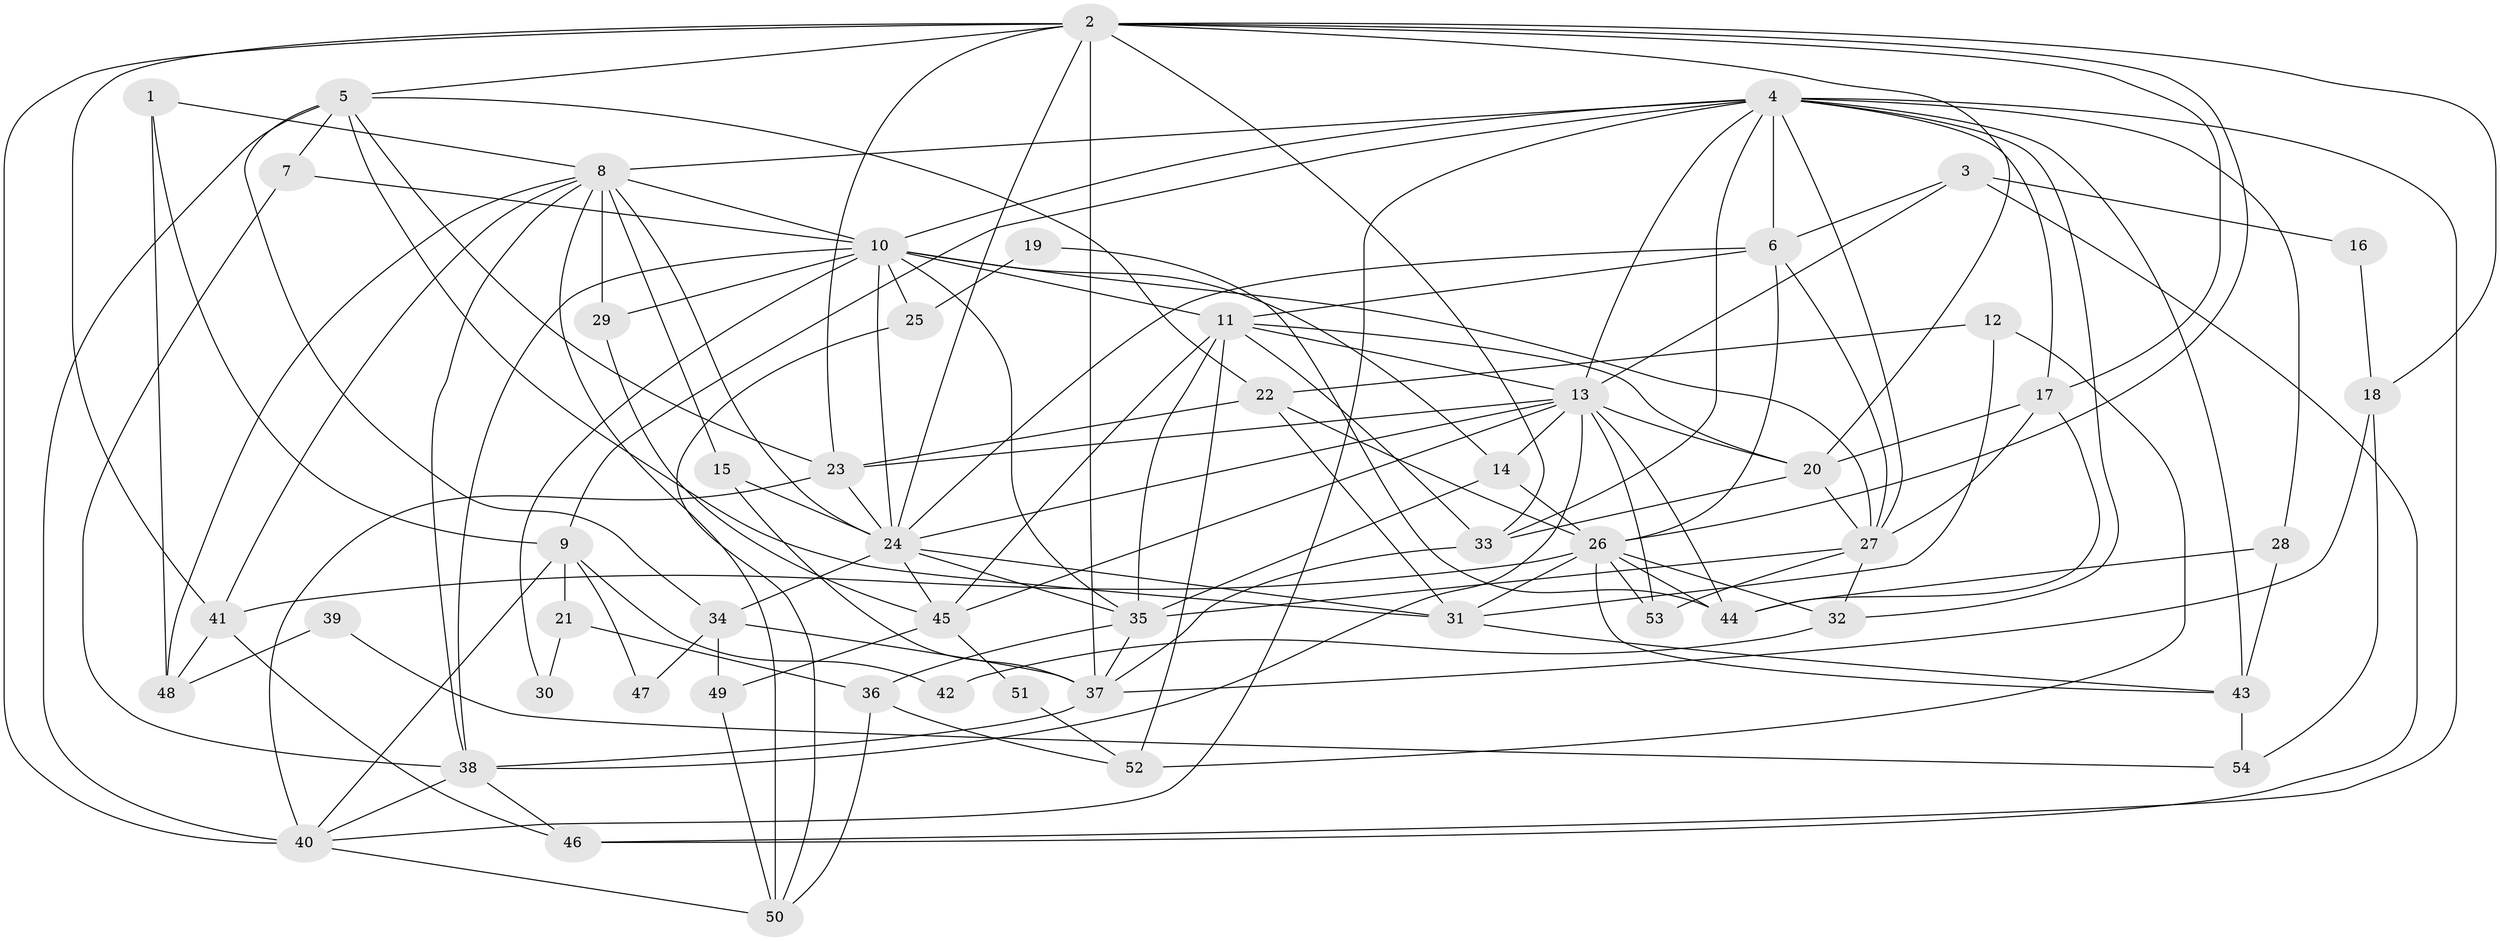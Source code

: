 // original degree distribution, {3: 0.2222222222222222, 5: 0.18518518518518517, 4: 0.32407407407407407, 6: 0.09259259259259259, 2: 0.1388888888888889, 7: 0.018518518518518517, 8: 0.018518518518518517}
// Generated by graph-tools (version 1.1) at 2025/35/03/09/25 02:35:59]
// undirected, 54 vertices, 142 edges
graph export_dot {
graph [start="1"]
  node [color=gray90,style=filled];
  1;
  2;
  3;
  4;
  5;
  6;
  7;
  8;
  9;
  10;
  11;
  12;
  13;
  14;
  15;
  16;
  17;
  18;
  19;
  20;
  21;
  22;
  23;
  24;
  25;
  26;
  27;
  28;
  29;
  30;
  31;
  32;
  33;
  34;
  35;
  36;
  37;
  38;
  39;
  40;
  41;
  42;
  43;
  44;
  45;
  46;
  47;
  48;
  49;
  50;
  51;
  52;
  53;
  54;
  1 -- 8 [weight=1.0];
  1 -- 9 [weight=1.0];
  1 -- 48 [weight=1.0];
  2 -- 5 [weight=1.0];
  2 -- 17 [weight=1.0];
  2 -- 18 [weight=1.0];
  2 -- 20 [weight=1.0];
  2 -- 23 [weight=1.0];
  2 -- 24 [weight=1.0];
  2 -- 26 [weight=1.0];
  2 -- 33 [weight=1.0];
  2 -- 37 [weight=2.0];
  2 -- 40 [weight=2.0];
  2 -- 41 [weight=1.0];
  3 -- 6 [weight=1.0];
  3 -- 13 [weight=1.0];
  3 -- 16 [weight=1.0];
  3 -- 46 [weight=1.0];
  4 -- 6 [weight=2.0];
  4 -- 8 [weight=1.0];
  4 -- 9 [weight=1.0];
  4 -- 10 [weight=2.0];
  4 -- 13 [weight=1.0];
  4 -- 17 [weight=1.0];
  4 -- 27 [weight=1.0];
  4 -- 28 [weight=1.0];
  4 -- 32 [weight=1.0];
  4 -- 33 [weight=1.0];
  4 -- 40 [weight=1.0];
  4 -- 43 [weight=1.0];
  4 -- 46 [weight=1.0];
  5 -- 7 [weight=1.0];
  5 -- 22 [weight=1.0];
  5 -- 23 [weight=1.0];
  5 -- 31 [weight=1.0];
  5 -- 34 [weight=1.0];
  5 -- 40 [weight=1.0];
  6 -- 11 [weight=1.0];
  6 -- 24 [weight=1.0];
  6 -- 26 [weight=1.0];
  6 -- 27 [weight=1.0];
  7 -- 10 [weight=1.0];
  7 -- 38 [weight=1.0];
  8 -- 10 [weight=1.0];
  8 -- 15 [weight=1.0];
  8 -- 24 [weight=2.0];
  8 -- 29 [weight=1.0];
  8 -- 38 [weight=1.0];
  8 -- 41 [weight=1.0];
  8 -- 48 [weight=1.0];
  8 -- 50 [weight=1.0];
  9 -- 21 [weight=1.0];
  9 -- 40 [weight=1.0];
  9 -- 42 [weight=1.0];
  9 -- 47 [weight=1.0];
  10 -- 11 [weight=3.0];
  10 -- 14 [weight=1.0];
  10 -- 24 [weight=1.0];
  10 -- 25 [weight=2.0];
  10 -- 27 [weight=2.0];
  10 -- 29 [weight=1.0];
  10 -- 30 [weight=1.0];
  10 -- 35 [weight=1.0];
  10 -- 38 [weight=2.0];
  11 -- 13 [weight=1.0];
  11 -- 20 [weight=1.0];
  11 -- 33 [weight=1.0];
  11 -- 35 [weight=1.0];
  11 -- 45 [weight=1.0];
  11 -- 52 [weight=1.0];
  12 -- 22 [weight=1.0];
  12 -- 31 [weight=1.0];
  12 -- 52 [weight=1.0];
  13 -- 14 [weight=1.0];
  13 -- 20 [weight=1.0];
  13 -- 23 [weight=1.0];
  13 -- 24 [weight=1.0];
  13 -- 38 [weight=1.0];
  13 -- 44 [weight=1.0];
  13 -- 45 [weight=1.0];
  13 -- 53 [weight=1.0];
  14 -- 26 [weight=1.0];
  14 -- 35 [weight=1.0];
  15 -- 24 [weight=1.0];
  15 -- 37 [weight=1.0];
  16 -- 18 [weight=1.0];
  17 -- 20 [weight=2.0];
  17 -- 27 [weight=1.0];
  17 -- 44 [weight=1.0];
  18 -- 37 [weight=1.0];
  18 -- 54 [weight=1.0];
  19 -- 25 [weight=1.0];
  19 -- 44 [weight=1.0];
  20 -- 27 [weight=1.0];
  20 -- 33 [weight=1.0];
  21 -- 30 [weight=1.0];
  21 -- 36 [weight=1.0];
  22 -- 23 [weight=1.0];
  22 -- 26 [weight=1.0];
  22 -- 31 [weight=1.0];
  23 -- 24 [weight=1.0];
  23 -- 40 [weight=1.0];
  24 -- 31 [weight=1.0];
  24 -- 34 [weight=2.0];
  24 -- 35 [weight=1.0];
  24 -- 45 [weight=1.0];
  25 -- 50 [weight=1.0];
  26 -- 31 [weight=1.0];
  26 -- 32 [weight=1.0];
  26 -- 41 [weight=1.0];
  26 -- 43 [weight=1.0];
  26 -- 44 [weight=1.0];
  26 -- 53 [weight=1.0];
  27 -- 32 [weight=1.0];
  27 -- 35 [weight=1.0];
  27 -- 53 [weight=1.0];
  28 -- 43 [weight=1.0];
  28 -- 44 [weight=1.0];
  29 -- 45 [weight=1.0];
  31 -- 43 [weight=1.0];
  32 -- 42 [weight=1.0];
  33 -- 37 [weight=1.0];
  34 -- 37 [weight=2.0];
  34 -- 47 [weight=1.0];
  34 -- 49 [weight=1.0];
  35 -- 36 [weight=1.0];
  35 -- 37 [weight=1.0];
  36 -- 50 [weight=1.0];
  36 -- 52 [weight=1.0];
  37 -- 38 [weight=1.0];
  38 -- 40 [weight=1.0];
  38 -- 46 [weight=1.0];
  39 -- 48 [weight=1.0];
  39 -- 54 [weight=1.0];
  40 -- 50 [weight=1.0];
  41 -- 46 [weight=1.0];
  41 -- 48 [weight=1.0];
  43 -- 54 [weight=1.0];
  45 -- 49 [weight=1.0];
  45 -- 51 [weight=1.0];
  49 -- 50 [weight=1.0];
  51 -- 52 [weight=1.0];
}
